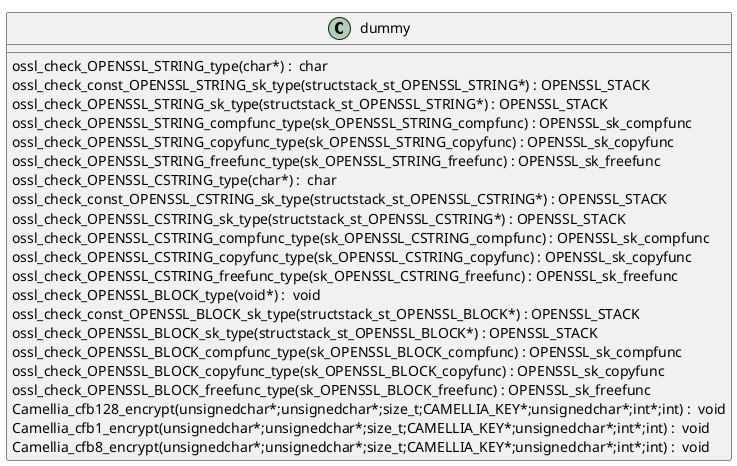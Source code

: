 @startuml
!pragma layout smetana
class dummy {
ossl_check_OPENSSL_STRING_type(char*) :  char  [[[./../../.././qc/crypto/camellia/cmll_cfb.c.html#530]]]
ossl_check_const_OPENSSL_STRING_sk_type(structstack_st_OPENSSL_STRING*) : OPENSSL_STACK [[[./../../.././qc/crypto/camellia/cmll_cfb.c.html#530]]]
ossl_check_OPENSSL_STRING_sk_type(structstack_st_OPENSSL_STRING*) : OPENSSL_STACK [[[./../../.././qc/crypto/camellia/cmll_cfb.c.html#530]]]
ossl_check_OPENSSL_STRING_compfunc_type(sk_OPENSSL_STRING_compfunc) : OPENSSL_sk_compfunc [[[./../../.././qc/crypto/camellia/cmll_cfb.c.html#530]]]
ossl_check_OPENSSL_STRING_copyfunc_type(sk_OPENSSL_STRING_copyfunc) : OPENSSL_sk_copyfunc [[[./../../.././qc/crypto/camellia/cmll_cfb.c.html#530]]]
ossl_check_OPENSSL_STRING_freefunc_type(sk_OPENSSL_STRING_freefunc) : OPENSSL_sk_freefunc [[[./../../.././qc/crypto/camellia/cmll_cfb.c.html#530]]]
ossl_check_OPENSSL_CSTRING_type(char*) :  char  [[[./../../.././qc/crypto/camellia/cmll_cfb.c.html#532]]]
ossl_check_const_OPENSSL_CSTRING_sk_type(structstack_st_OPENSSL_CSTRING*) : OPENSSL_STACK [[[./../../.././qc/crypto/camellia/cmll_cfb.c.html#532]]]
ossl_check_OPENSSL_CSTRING_sk_type(structstack_st_OPENSSL_CSTRING*) : OPENSSL_STACK [[[./../../.././qc/crypto/camellia/cmll_cfb.c.html#532]]]
ossl_check_OPENSSL_CSTRING_compfunc_type(sk_OPENSSL_CSTRING_compfunc) : OPENSSL_sk_compfunc [[[./../../.././qc/crypto/camellia/cmll_cfb.c.html#532]]]
ossl_check_OPENSSL_CSTRING_copyfunc_type(sk_OPENSSL_CSTRING_copyfunc) : OPENSSL_sk_copyfunc [[[./../../.././qc/crypto/camellia/cmll_cfb.c.html#532]]]
ossl_check_OPENSSL_CSTRING_freefunc_type(sk_OPENSSL_CSTRING_freefunc) : OPENSSL_sk_freefunc [[[./../../.././qc/crypto/camellia/cmll_cfb.c.html#532]]]
ossl_check_OPENSSL_BLOCK_type(void*) :  void  [[[./../../.././qc/crypto/camellia/cmll_cfb.c.html#535]]]
ossl_check_const_OPENSSL_BLOCK_sk_type(structstack_st_OPENSSL_BLOCK*) : OPENSSL_STACK [[[./../../.././qc/crypto/camellia/cmll_cfb.c.html#535]]]
ossl_check_OPENSSL_BLOCK_sk_type(structstack_st_OPENSSL_BLOCK*) : OPENSSL_STACK [[[./../../.././qc/crypto/camellia/cmll_cfb.c.html#535]]]
ossl_check_OPENSSL_BLOCK_compfunc_type(sk_OPENSSL_BLOCK_compfunc) : OPENSSL_sk_compfunc [[[./../../.././qc/crypto/camellia/cmll_cfb.c.html#535]]]
ossl_check_OPENSSL_BLOCK_copyfunc_type(sk_OPENSSL_BLOCK_copyfunc) : OPENSSL_sk_copyfunc [[[./../../.././qc/crypto/camellia/cmll_cfb.c.html#535]]]
ossl_check_OPENSSL_BLOCK_freefunc_type(sk_OPENSSL_BLOCK_freefunc) : OPENSSL_sk_freefunc [[[./../../.././qc/crypto/camellia/cmll_cfb.c.html#535]]]
Camellia_cfb128_encrypt(unsignedchar*;unsignedchar*;size_t;CAMELLIA_KEY*;unsignedchar*;int*;int) :  void  [[[./../../.././qc/crypto/camellia/cmll_cfb.c.html#919]]]
Camellia_cfb1_encrypt(unsignedchar*;unsignedchar*;size_t;CAMELLIA_KEY*;unsignedchar*;int*;int) :  void  [[[./../../.././qc/crypto/camellia/cmll_cfb.c.html#929]]]
Camellia_cfb8_encrypt(unsignedchar*;unsignedchar*;size_t;CAMELLIA_KEY*;unsignedchar*;int*;int) :  void  [[[./../../.././qc/crypto/camellia/cmll_cfb.c.html#937]]]
} 
@enduml
